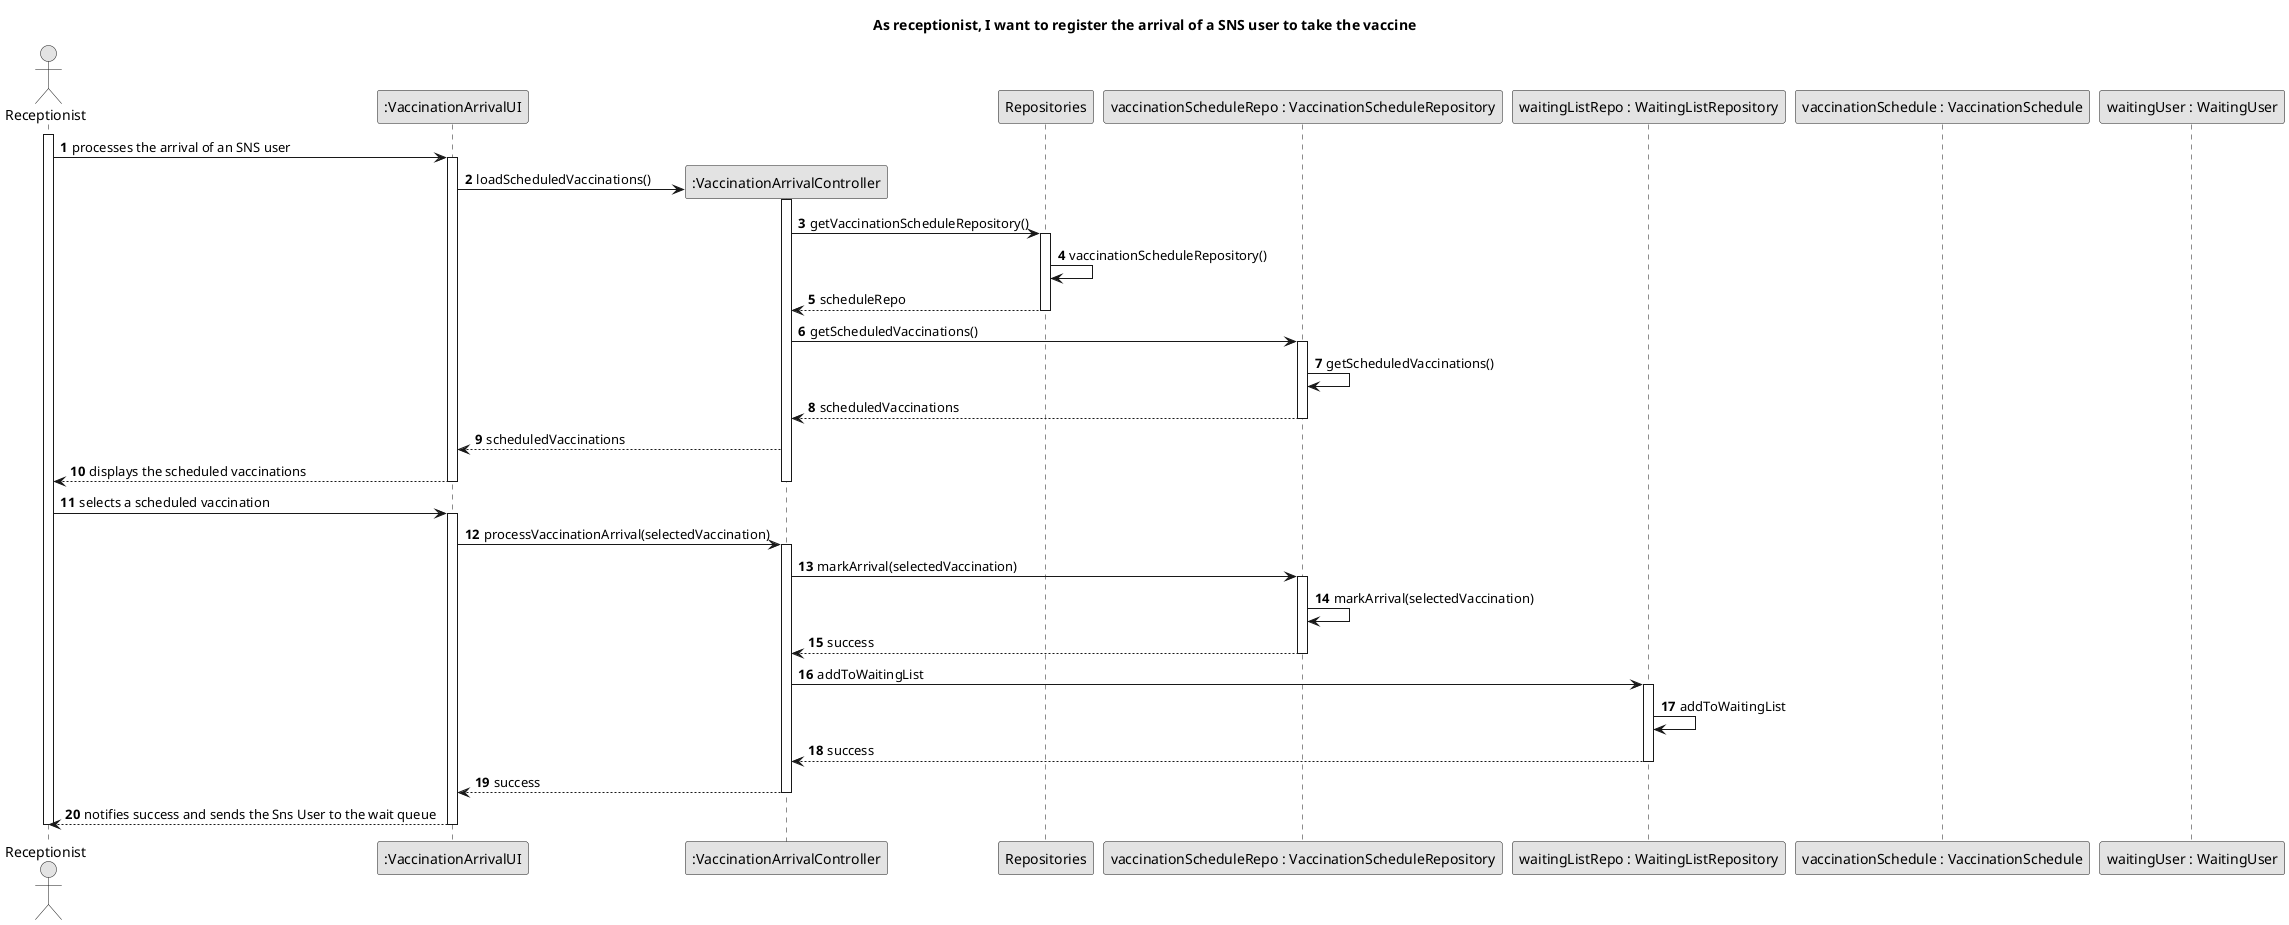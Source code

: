@startuml
skinparam monochrome true
skinparam packageStyle rectangle
skinparam shadowing false

title As receptionist, I want to register the arrival of a SNS user to take the vaccine

autonumber

actor Receptionist
participant ":VaccinationArrivalUI" as ui
participant ":VaccinationArrivalController" as ctrl
participant Repositories
participant "vaccinationScheduleRepo : VaccinationScheduleRepository" as scheduleRepo
participant "waitingListRepo : WaitingListRepository" as waitingListRepo
participant "vaccinationSchedule : VaccinationSchedule" as schedule
participant "waitingUser : WaitingUser" as waitingUser

activate Receptionist

    Receptionist -> ui : processes the arrival of an SNS user
    activate ui
        ui -> ctrl** : loadScheduledVaccinations()
        activate ctrl
            ctrl -> Repositories : getVaccinationScheduleRepository()
            activate Repositories
                Repositories -> Repositories : vaccinationScheduleRepository()
                Repositories --> ctrl : scheduleRepo
            deactivate Repositories
            ctrl -> scheduleRepo : getScheduledVaccinations()
            activate scheduleRepo
                scheduleRepo -> scheduleRepo : getScheduledVaccinations()
                scheduleRepo --> ctrl : scheduledVaccinations
            deactivate scheduleRepo
            ctrl --> ui : scheduledVaccinations
            ui --> Receptionist : displays the scheduled vaccinations
        deactivate ctrl
    deactivate ui

    Receptionist -> ui : selects a scheduled vaccination
    activate ui
        ui -> ctrl : processVaccinationArrival(selectedVaccination)
        activate ctrl
            ctrl -> scheduleRepo : markArrival(selectedVaccination)
            activate scheduleRepo
                scheduleRepo -> scheduleRepo : markArrival(selectedVaccination)
                scheduleRepo --> ctrl : success
            deactivate scheduleRepo
            ctrl -> waitingListRepo : addToWaitingList
            activate waitingListRepo
                waitingListRepo -> waitingListRepo : addToWaitingList
                waitingListRepo --> ctrl : success
            deactivate waitingListRepo
            ctrl --> ui : success
        deactivate ctrl
        ui --> Receptionist : notifies success and sends the Sns User to the wait queue
    deactivate ui

deactivate Receptionist

@enduml
